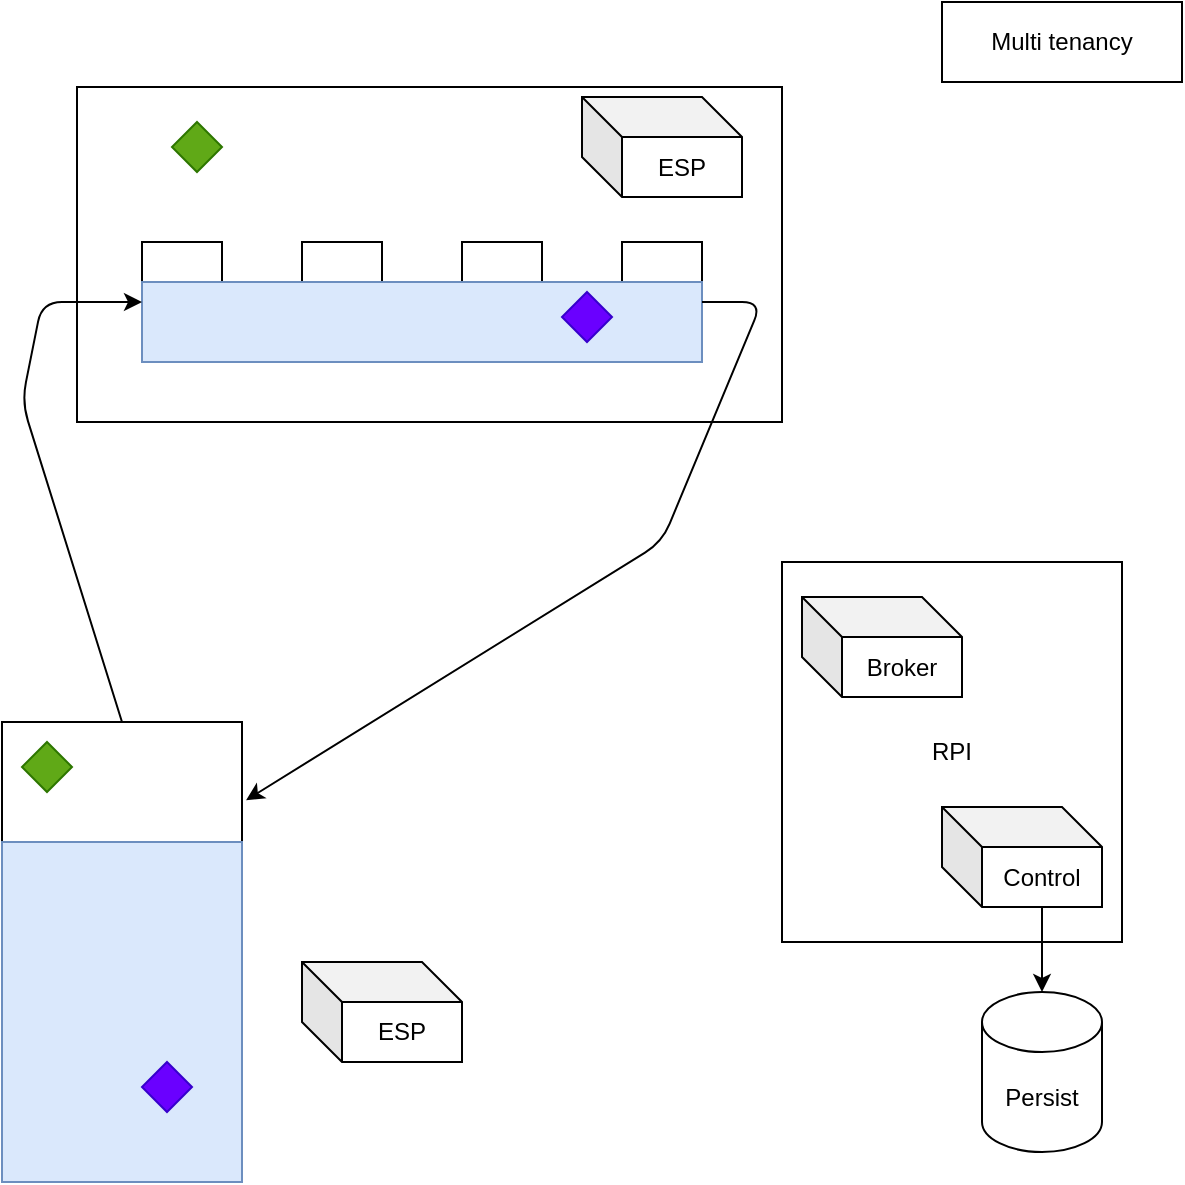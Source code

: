 <mxfile version="14.3.0" type="device"><diagram id="nlNFXBaelzIWu-nfBzpL" name="Page-1"><mxGraphModel dx="1391" dy="861" grid="1" gridSize="10" guides="1" tooltips="1" connect="1" arrows="1" fold="1" page="1" pageScale="1" pageWidth="827" pageHeight="1169" math="0" shadow="0"><root><mxCell id="0"/><mxCell id="1" parent="0"/><mxCell id="hl1Gr5giGuCCAiJKxz2z-32" value="RPI" style="rounded=0;whiteSpace=wrap;html=1;" parent="1" vertex="1"><mxGeometry x="440" y="560" width="170" height="190" as="geometry"/></mxCell><mxCell id="hl1Gr5giGuCCAiJKxz2z-25" value="" style="rounded=0;whiteSpace=wrap;html=1;" parent="1" vertex="1"><mxGeometry x="87.5" y="322.5" width="352.5" height="167.5" as="geometry"/></mxCell><mxCell id="hl1Gr5giGuCCAiJKxz2z-11" value="" style="rounded=0;whiteSpace=wrap;html=1;" parent="1" vertex="1"><mxGeometry x="120" y="400" width="40" height="60" as="geometry"/></mxCell><mxCell id="hl1Gr5giGuCCAiJKxz2z-12" value="" style="rounded=0;whiteSpace=wrap;html=1;" parent="1" vertex="1"><mxGeometry x="200" y="400" width="40" height="60" as="geometry"/></mxCell><mxCell id="hl1Gr5giGuCCAiJKxz2z-13" value="" style="rounded=0;whiteSpace=wrap;html=1;" parent="1" vertex="1"><mxGeometry x="280" y="400" width="40" height="60" as="geometry"/></mxCell><mxCell id="hl1Gr5giGuCCAiJKxz2z-14" value="" style="rounded=0;whiteSpace=wrap;html=1;" parent="1" vertex="1"><mxGeometry x="360" y="400" width="40" height="60" as="geometry"/></mxCell><mxCell id="hl1Gr5giGuCCAiJKxz2z-15" value="" style="rounded=0;whiteSpace=wrap;html=1;" parent="1" vertex="1"><mxGeometry x="50" y="640" width="120" height="230" as="geometry"/></mxCell><mxCell id="hl1Gr5giGuCCAiJKxz2z-16" value="" style="rounded=0;whiteSpace=wrap;html=1;fillColor=#dae8fc;strokeColor=#6c8ebf;" parent="1" vertex="1"><mxGeometry x="50" y="700" width="120" height="170" as="geometry"/></mxCell><mxCell id="hl1Gr5giGuCCAiJKxz2z-17" value="" style="rounded=0;whiteSpace=wrap;html=1;fillColor=#dae8fc;strokeColor=#6c8ebf;" parent="1" vertex="1"><mxGeometry x="120" y="420" width="280" height="40" as="geometry"/></mxCell><mxCell id="hl1Gr5giGuCCAiJKxz2z-18" value="" style="endArrow=classic;html=1;exitX=0.5;exitY=0;exitDx=0;exitDy=0;entryX=0;entryY=0.5;entryDx=0;entryDy=0;" parent="1" source="hl1Gr5giGuCCAiJKxz2z-15" target="hl1Gr5giGuCCAiJKxz2z-11" edge="1"><mxGeometry width="50" height="50" relative="1" as="geometry"><mxPoint x="20" y="480" as="sourcePoint"/><mxPoint x="30" y="440" as="targetPoint"/><Array as="points"><mxPoint x="60" y="480"/><mxPoint x="70" y="430"/></Array></mxGeometry></mxCell><mxCell id="hl1Gr5giGuCCAiJKxz2z-19" value="" style="endArrow=classic;html=1;entryX=1.017;entryY=0.17;entryDx=0;entryDy=0;entryPerimeter=0;exitX=1;exitY=0.5;exitDx=0;exitDy=0;" parent="1" source="hl1Gr5giGuCCAiJKxz2z-14" target="hl1Gr5giGuCCAiJKxz2z-15" edge="1"><mxGeometry width="50" height="50" relative="1" as="geometry"><mxPoint x="400" y="590" as="sourcePoint"/><mxPoint x="440" y="440" as="targetPoint"/><Array as="points"><mxPoint x="430" y="430"/><mxPoint x="380" y="550"/></Array></mxGeometry></mxCell><mxCell id="hl1Gr5giGuCCAiJKxz2z-21" value="" style="rhombus;whiteSpace=wrap;html=1;fillColor=#6a00ff;strokeColor=#3700CC;fontColor=#ffffff;" parent="1" vertex="1"><mxGeometry x="330" y="425" width="25" height="25" as="geometry"/></mxCell><mxCell id="hl1Gr5giGuCCAiJKxz2z-22" value="" style="rhombus;whiteSpace=wrap;html=1;fillColor=#6a00ff;strokeColor=#3700CC;fontColor=#ffffff;" parent="1" vertex="1"><mxGeometry x="120" y="810" width="25" height="25" as="geometry"/></mxCell><mxCell id="hl1Gr5giGuCCAiJKxz2z-23" value="" style="rhombus;whiteSpace=wrap;html=1;fillColor=#60a917;strokeColor=#2D7600;fontColor=#ffffff;" parent="1" vertex="1"><mxGeometry x="60" y="650" width="25" height="25" as="geometry"/></mxCell><mxCell id="hl1Gr5giGuCCAiJKxz2z-24" value="" style="rhombus;whiteSpace=wrap;html=1;fillColor=#60a917;strokeColor=#2D7600;fontColor=#ffffff;" parent="1" vertex="1"><mxGeometry x="135" y="340" width="25" height="25" as="geometry"/></mxCell><mxCell id="hl1Gr5giGuCCAiJKxz2z-28" value="ESP" style="shape=cube;whiteSpace=wrap;html=1;boundedLbl=1;backgroundOutline=1;darkOpacity=0.05;darkOpacity2=0.1;" parent="1" vertex="1"><mxGeometry x="340" y="327.5" width="80" height="50" as="geometry"/></mxCell><mxCell id="hl1Gr5giGuCCAiJKxz2z-29" value="ESP" style="shape=cube;whiteSpace=wrap;html=1;boundedLbl=1;backgroundOutline=1;darkOpacity=0.05;darkOpacity2=0.1;" parent="1" vertex="1"><mxGeometry x="200" y="760" width="80" height="50" as="geometry"/></mxCell><mxCell id="hl1Gr5giGuCCAiJKxz2z-30" value="Broker" style="shape=cube;whiteSpace=wrap;html=1;boundedLbl=1;backgroundOutline=1;darkOpacity=0.05;darkOpacity2=0.1;size=20;" parent="1" vertex="1"><mxGeometry x="450" y="577.5" width="80" height="50" as="geometry"/></mxCell><mxCell id="hl1Gr5giGuCCAiJKxz2z-31" value="Control" style="shape=cube;whiteSpace=wrap;html=1;boundedLbl=1;backgroundOutline=1;darkOpacity=0.05;darkOpacity2=0.1;" parent="1" vertex="1"><mxGeometry x="520" y="682.5" width="80" height="50" as="geometry"/></mxCell><mxCell id="hl1Gr5giGuCCAiJKxz2z-33" value="Persist" style="shape=cylinder3;whiteSpace=wrap;html=1;boundedLbl=1;backgroundOutline=1;size=15;" parent="1" vertex="1"><mxGeometry x="540" y="775" width="60" height="80" as="geometry"/></mxCell><mxCell id="hl1Gr5giGuCCAiJKxz2z-35" value="" style="endArrow=classic;html=1;entryX=0.5;entryY=0;entryDx=0;entryDy=0;entryPerimeter=0;exitX=0;exitY=0;exitDx=50;exitDy=50;exitPerimeter=0;" parent="1" source="hl1Gr5giGuCCAiJKxz2z-31" target="hl1Gr5giGuCCAiJKxz2z-33" edge="1"><mxGeometry width="50" height="50" relative="1" as="geometry"><mxPoint x="490" y="612.5" as="sourcePoint"/><mxPoint x="540" y="562.5" as="targetPoint"/></mxGeometry></mxCell><mxCell id="1PIounJXB4BmT6fCSKk_-1" value="Multi tenancy" style="rounded=0;whiteSpace=wrap;html=1;" vertex="1" parent="1"><mxGeometry x="520" y="280" width="120" height="40" as="geometry"/></mxCell></root></mxGraphModel></diagram></mxfile>